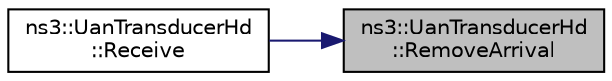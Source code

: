 digraph "ns3::UanTransducerHd::RemoveArrival"
{
 // LATEX_PDF_SIZE
  edge [fontname="Helvetica",fontsize="10",labelfontname="Helvetica",labelfontsize="10"];
  node [fontname="Helvetica",fontsize="10",shape=record];
  rankdir="RL";
  Node1 [label="ns3::UanTransducerHd\l::RemoveArrival",height=0.2,width=0.4,color="black", fillcolor="grey75", style="filled", fontcolor="black",tooltip="Remove an entry from the arrival list."];
  Node1 -> Node2 [dir="back",color="midnightblue",fontsize="10",style="solid",fontname="Helvetica"];
  Node2 [label="ns3::UanTransducerHd\l::Receive",height=0.2,width=0.4,color="black", fillcolor="white", style="filled",URL="$classns3_1_1_uan_transducer_hd.html#ab0e2ca78a05c4495e8252f64e9906478",tooltip="Notify this object that a new packet has arrived at this nodes location."];
}
